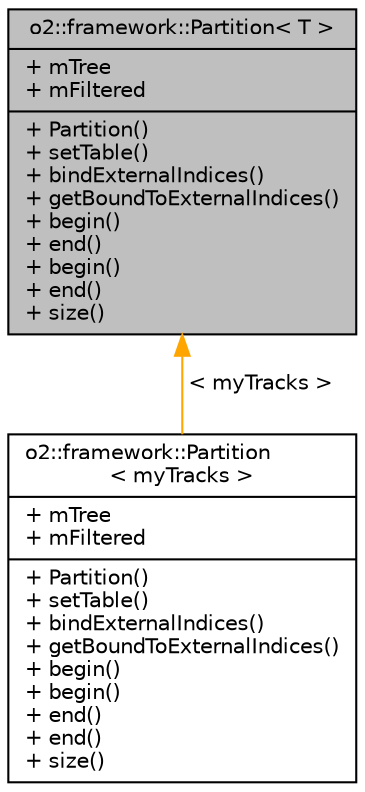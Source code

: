 digraph "o2::framework::Partition&lt; T &gt;"
{
 // INTERACTIVE_SVG=YES
  bgcolor="transparent";
  edge [fontname="Helvetica",fontsize="10",labelfontname="Helvetica",labelfontsize="10"];
  node [fontname="Helvetica",fontsize="10",shape=record];
  Node0 [label="{o2::framework::Partition\< T \>\n|+ mTree\l+ mFiltered\l|+ Partition()\l+ setTable()\l+ bindExternalIndices()\l+ getBoundToExternalIndices()\l+ begin()\l+ end()\l+ begin()\l+ end()\l+ size()\l}",height=0.2,width=0.4,color="black", fillcolor="grey75", style="filled", fontcolor="black"];
  Node0 -> Node1 [dir="back",color="orange",fontsize="10",style="solid",label=" \< myTracks \>" ,fontname="Helvetica"];
  Node1 [label="{o2::framework::Partition\l\< myTracks \>\n|+ mTree\l+ mFiltered\l|+ Partition()\l+ setTable()\l+ bindExternalIndices()\l+ getBoundToExternalIndices()\l+ begin()\l+ begin()\l+ end()\l+ end()\l+ size()\l}",height=0.2,width=0.4,color="black",URL="$d1/dbf/structo2_1_1framework_1_1Partition.html"];
}
